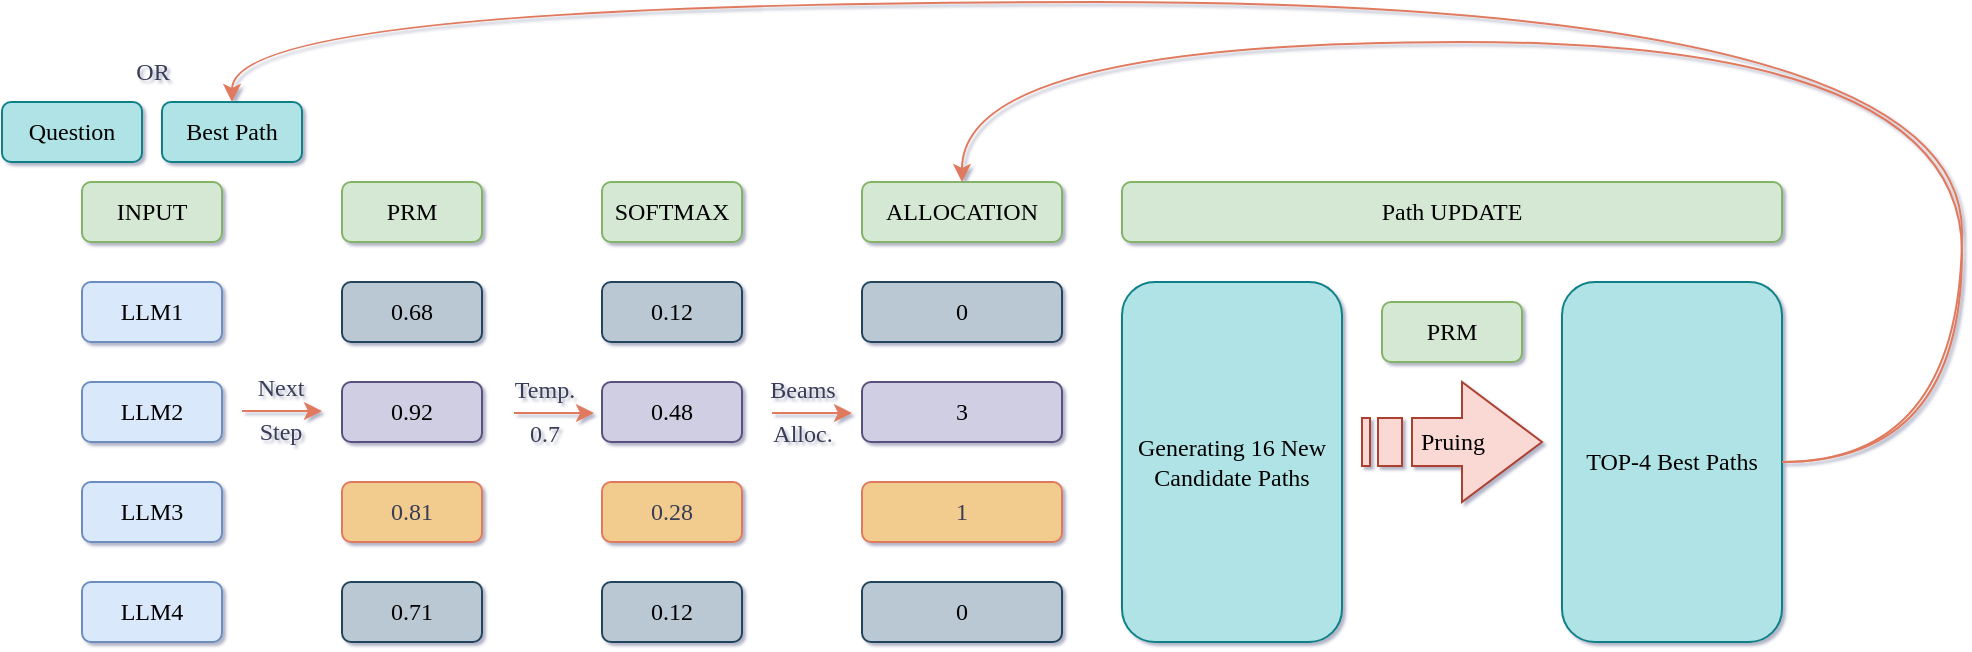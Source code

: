 <mxfile version="28.2.1">
  <diagram name="第 1 页" id="_KsVbUqQZ-v0ALwD6Hyh">
    <mxGraphModel dx="1042" dy="570" grid="1" gridSize="10" guides="1" tooltips="1" connect="1" arrows="1" fold="1" page="1" pageScale="1" pageWidth="827" pageHeight="1169" background="none" math="0" shadow="1">
      <root>
        <mxCell id="0" />
        <mxCell id="1" parent="0" />
        <mxCell id="8DVu6u98NFebpymilXGG-2" value="&lt;font face=&quot;Comic Sans MS&quot;&gt;Best Path&lt;/font&gt;" style="rounded=1;whiteSpace=wrap;html=1;labelBackgroundColor=none;fillColor=#b0e3e6;strokeColor=#0e8088;align=center;verticalAlign=middle;fontFamily=Helvetica;fontSize=12;" vertex="1" parent="1">
          <mxGeometry x="140" y="200" width="70" height="30" as="geometry" />
        </mxCell>
        <mxCell id="8DVu6u98NFebpymilXGG-3" value="&lt;font face=&quot;Comic Sans MS&quot;&gt;Question&lt;/font&gt;" style="rounded=1;whiteSpace=wrap;html=1;labelBackgroundColor=none;fillColor=#b0e3e6;strokeColor=#0e8088;" vertex="1" parent="1">
          <mxGeometry x="60" y="200" width="70" height="30" as="geometry" />
        </mxCell>
        <mxCell id="8DVu6u98NFebpymilXGG-8" value="" style="group" vertex="1" connectable="0" parent="1">
          <mxGeometry x="100" y="240" width="70" height="230" as="geometry" />
        </mxCell>
        <mxCell id="ms_wc8pi5Gnqf6l3Z3Y6-1" value="&lt;font face=&quot;Comic Sans MS&quot;&gt;INPUT&lt;/font&gt;" style="rounded=1;whiteSpace=wrap;html=1;labelBackgroundColor=none;fillColor=#d5e8d4;strokeColor=#82b366;" parent="8DVu6u98NFebpymilXGG-8" vertex="1">
          <mxGeometry width="70" height="30" as="geometry" />
        </mxCell>
        <mxCell id="ms_wc8pi5Gnqf6l3Z3Y6-2" value="&lt;font face=&quot;Comic Sans MS&quot;&gt;LLM1&lt;/font&gt;" style="rounded=1;whiteSpace=wrap;html=1;labelBackgroundColor=none;fillColor=#dae8fc;strokeColor=#6c8ebf;" parent="8DVu6u98NFebpymilXGG-8" vertex="1">
          <mxGeometry y="50" width="70" height="30" as="geometry" />
        </mxCell>
        <mxCell id="ms_wc8pi5Gnqf6l3Z3Y6-3" value="&lt;font face=&quot;Comic Sans MS&quot;&gt;LLM2&lt;/font&gt;" style="rounded=1;whiteSpace=wrap;html=1;labelBackgroundColor=none;fillColor=#dae8fc;strokeColor=#6c8ebf;" parent="8DVu6u98NFebpymilXGG-8" vertex="1">
          <mxGeometry y="100" width="70" height="30" as="geometry" />
        </mxCell>
        <mxCell id="ms_wc8pi5Gnqf6l3Z3Y6-4" value="&lt;font face=&quot;Comic Sans MS&quot;&gt;LLM3&lt;/font&gt;" style="rounded=1;whiteSpace=wrap;html=1;labelBackgroundColor=none;fillColor=#dae8fc;strokeColor=#6c8ebf;" parent="8DVu6u98NFebpymilXGG-8" vertex="1">
          <mxGeometry y="150" width="70" height="30" as="geometry" />
        </mxCell>
        <mxCell id="ms_wc8pi5Gnqf6l3Z3Y6-5" value="&lt;font face=&quot;Comic Sans MS&quot;&gt;LLM4&lt;/font&gt;" style="rounded=1;whiteSpace=wrap;html=1;labelBackgroundColor=none;fillColor=#dae8fc;strokeColor=#6c8ebf;" parent="8DVu6u98NFebpymilXGG-8" vertex="1">
          <mxGeometry y="200" width="70" height="30" as="geometry" />
        </mxCell>
        <mxCell id="8DVu6u98NFebpymilXGG-10" value="" style="group" vertex="1" connectable="0" parent="1">
          <mxGeometry x="360" y="240" width="70" height="230" as="geometry" />
        </mxCell>
        <mxCell id="ms_wc8pi5Gnqf6l3Z3Y6-12" value="&lt;font face=&quot;Comic Sans MS&quot;&gt;SOFTMAX&lt;/font&gt;" style="rounded=1;whiteSpace=wrap;html=1;labelBackgroundColor=none;fillColor=#d5e8d4;strokeColor=#82b366;" parent="8DVu6u98NFebpymilXGG-10" vertex="1">
          <mxGeometry width="70" height="30" as="geometry" />
        </mxCell>
        <mxCell id="ms_wc8pi5Gnqf6l3Z3Y6-13" value="&lt;span style=&quot;font-family: &amp;quot;Comic Sans MS&amp;quot;;&quot;&gt;0.12&lt;/span&gt;" style="rounded=1;whiteSpace=wrap;html=1;labelBackgroundColor=none;fillColor=#bac8d3;strokeColor=#23445d;" parent="8DVu6u98NFebpymilXGG-10" vertex="1">
          <mxGeometry y="50" width="70" height="30" as="geometry" />
        </mxCell>
        <mxCell id="ms_wc8pi5Gnqf6l3Z3Y6-14" value="&lt;font face=&quot;Comic Sans MS&quot;&gt;0.48&lt;/font&gt;" style="rounded=1;whiteSpace=wrap;html=1;labelBackgroundColor=none;fillColor=#d0cee2;strokeColor=#56517e;" parent="8DVu6u98NFebpymilXGG-10" vertex="1">
          <mxGeometry y="100" width="70" height="30" as="geometry" />
        </mxCell>
        <mxCell id="ms_wc8pi5Gnqf6l3Z3Y6-15" value="&lt;font face=&quot;Comic Sans MS&quot;&gt;0.28&lt;/font&gt;" style="rounded=1;whiteSpace=wrap;html=1;labelBackgroundColor=none;fillColor=#F2CC8F;strokeColor=#E07A5F;fontColor=#393C56;" parent="8DVu6u98NFebpymilXGG-10" vertex="1">
          <mxGeometry y="150" width="70" height="30" as="geometry" />
        </mxCell>
        <mxCell id="ms_wc8pi5Gnqf6l3Z3Y6-16" value="&lt;font face=&quot;Comic Sans MS&quot;&gt;0.12&lt;/font&gt;" style="rounded=1;whiteSpace=wrap;html=1;labelBackgroundColor=none;fillColor=#bac8d3;strokeColor=#23445d;" parent="8DVu6u98NFebpymilXGG-10" vertex="1">
          <mxGeometry y="200" width="70" height="30" as="geometry" />
        </mxCell>
        <mxCell id="8DVu6u98NFebpymilXGG-11" value="" style="group" vertex="1" connectable="0" parent="1">
          <mxGeometry x="490" y="240" width="100" height="230" as="geometry" />
        </mxCell>
        <mxCell id="ms_wc8pi5Gnqf6l3Z3Y6-17" value="&lt;font face=&quot;Comic Sans MS&quot;&gt;ALLOCATION&lt;/font&gt;" style="rounded=1;whiteSpace=wrap;html=1;labelBackgroundColor=none;fillColor=#d5e8d4;strokeColor=#82b366;" parent="8DVu6u98NFebpymilXGG-11" vertex="1">
          <mxGeometry width="100" height="30" as="geometry" />
        </mxCell>
        <mxCell id="ms_wc8pi5Gnqf6l3Z3Y6-18" value="&lt;span style=&quot;font-family: &amp;quot;Comic Sans MS&amp;quot;;&quot;&gt;0&lt;/span&gt;" style="rounded=1;whiteSpace=wrap;html=1;labelBackgroundColor=none;fillColor=#bac8d3;strokeColor=#23445d;" parent="8DVu6u98NFebpymilXGG-11" vertex="1">
          <mxGeometry y="50" width="100" height="30" as="geometry" />
        </mxCell>
        <mxCell id="ms_wc8pi5Gnqf6l3Z3Y6-19" value="&lt;font face=&quot;Comic Sans MS&quot;&gt;3&lt;/font&gt;" style="rounded=1;whiteSpace=wrap;html=1;labelBackgroundColor=none;fillColor=#d0cee2;strokeColor=#56517e;" parent="8DVu6u98NFebpymilXGG-11" vertex="1">
          <mxGeometry y="100" width="100" height="30" as="geometry" />
        </mxCell>
        <mxCell id="ms_wc8pi5Gnqf6l3Z3Y6-20" value="&lt;font face=&quot;Comic Sans MS&quot;&gt;1&lt;/font&gt;" style="rounded=1;whiteSpace=wrap;html=1;labelBackgroundColor=none;fillColor=#F2CC8F;strokeColor=#E07A5F;fontColor=#393C56;" parent="8DVu6u98NFebpymilXGG-11" vertex="1">
          <mxGeometry y="150" width="100" height="30" as="geometry" />
        </mxCell>
        <mxCell id="ms_wc8pi5Gnqf6l3Z3Y6-21" value="&lt;font face=&quot;Comic Sans MS&quot;&gt;0&lt;/font&gt;" style="rounded=1;whiteSpace=wrap;html=1;labelBackgroundColor=none;fillColor=#bac8d3;strokeColor=#23445d;" parent="8DVu6u98NFebpymilXGG-11" vertex="1">
          <mxGeometry y="200" width="100" height="30" as="geometry" />
        </mxCell>
        <mxCell id="8DVu6u98NFebpymilXGG-12" value="" style="group" vertex="1" connectable="0" parent="1">
          <mxGeometry x="620" y="240" width="330" height="230" as="geometry" />
        </mxCell>
        <mxCell id="ms_wc8pi5Gnqf6l3Z3Y6-23" value="&lt;font face=&quot;Comic Sans MS&quot;&gt;Path UPDATE&lt;/font&gt;" style="rounded=1;whiteSpace=wrap;html=1;labelBackgroundColor=none;fillColor=#d5e8d4;strokeColor=#82b366;" parent="8DVu6u98NFebpymilXGG-12" vertex="1">
          <mxGeometry width="330" height="30" as="geometry" />
        </mxCell>
        <mxCell id="ms_wc8pi5Gnqf6l3Z3Y6-28" value="&lt;span style=&quot;font-family: &amp;quot;Comic Sans MS&amp;quot;;&quot;&gt;Generating 16 New Candidate Paths&lt;/span&gt;" style="rounded=1;whiteSpace=wrap;html=1;labelBackgroundColor=none;fillColor=#b0e3e6;strokeColor=#0e8088;" parent="8DVu6u98NFebpymilXGG-12" vertex="1">
          <mxGeometry y="50" width="110" height="180" as="geometry" />
        </mxCell>
        <mxCell id="ms_wc8pi5Gnqf6l3Z3Y6-30" value="&lt;font face=&quot;Comic Sans MS&quot;&gt;Pruing&lt;/font&gt;" style="html=1;shadow=0;dashed=0;align=center;verticalAlign=middle;shape=mxgraph.arrows2.stripedArrow;dy=0.6;dx=40;notch=25;rounded=1;labelBackgroundColor=none;fillColor=#fad9d5;strokeColor=#ae4132;" parent="8DVu6u98NFebpymilXGG-12" vertex="1">
          <mxGeometry x="120" y="100" width="90" height="60" as="geometry" />
        </mxCell>
        <mxCell id="8DVu6u98NFebpymilXGG-7" value="&lt;span style=&quot;font-family: &amp;quot;Comic Sans MS&amp;quot;;&quot;&gt;TOP-4 Best Paths&lt;/span&gt;" style="rounded=1;whiteSpace=wrap;html=1;labelBackgroundColor=none;fillColor=#b0e3e6;strokeColor=#0e8088;" vertex="1" parent="8DVu6u98NFebpymilXGG-12">
          <mxGeometry x="220" y="50" width="110" height="180" as="geometry" />
        </mxCell>
        <mxCell id="8DVu6u98NFebpymilXGG-39" value="&lt;font face=&quot;Comic Sans MS&quot;&gt;PRM&lt;/font&gt;" style="rounded=1;whiteSpace=wrap;html=1;labelBackgroundColor=none;fillColor=#d5e8d4;strokeColor=#82b366;flipH=1;flipV=1;" vertex="1" parent="8DVu6u98NFebpymilXGG-12">
          <mxGeometry x="130" y="60" width="70" height="30" as="geometry" />
        </mxCell>
        <mxCell id="8DVu6u98NFebpymilXGG-13" value="" style="group" vertex="1" connectable="0" parent="1">
          <mxGeometry x="230" y="240" width="70" height="230" as="geometry" />
        </mxCell>
        <mxCell id="ms_wc8pi5Gnqf6l3Z3Y6-11" value="&lt;font face=&quot;Comic Sans MS&quot;&gt;0.71&lt;/font&gt;" style="rounded=1;whiteSpace=wrap;html=1;labelBackgroundColor=none;fillColor=#bac8d3;strokeColor=#23445d;flipH=1;flipV=1;" parent="8DVu6u98NFebpymilXGG-13" vertex="1">
          <mxGeometry y="200" width="70" height="30" as="geometry" />
        </mxCell>
        <mxCell id="ms_wc8pi5Gnqf6l3Z3Y6-7" value="&lt;font face=&quot;Comic Sans MS&quot;&gt;PRM&lt;/font&gt;" style="rounded=1;whiteSpace=wrap;html=1;labelBackgroundColor=none;fillColor=#d5e8d4;strokeColor=#82b366;flipH=1;flipV=1;" parent="8DVu6u98NFebpymilXGG-13" vertex="1">
          <mxGeometry width="70" height="30" as="geometry" />
        </mxCell>
        <mxCell id="ms_wc8pi5Gnqf6l3Z3Y6-8" value="&lt;span style=&quot;font-family: &amp;quot;Comic Sans MS&amp;quot;;&quot;&gt;0.68&lt;/span&gt;" style="rounded=1;whiteSpace=wrap;html=1;labelBackgroundColor=none;fillColor=#bac8d3;strokeColor=#23445d;flipH=1;flipV=1;" parent="8DVu6u98NFebpymilXGG-13" vertex="1">
          <mxGeometry y="50" width="70" height="30" as="geometry" />
        </mxCell>
        <mxCell id="ms_wc8pi5Gnqf6l3Z3Y6-9" value="&lt;font face=&quot;Comic Sans MS&quot;&gt;0.92&lt;/font&gt;" style="rounded=1;whiteSpace=wrap;html=1;labelBackgroundColor=none;fillColor=#d0cee2;strokeColor=#56517e;flipH=1;flipV=1;" parent="8DVu6u98NFebpymilXGG-13" vertex="1">
          <mxGeometry y="100" width="70" height="30" as="geometry" />
        </mxCell>
        <mxCell id="ms_wc8pi5Gnqf6l3Z3Y6-10" value="&lt;font face=&quot;Comic Sans MS&quot;&gt;0.81&lt;/font&gt;" style="rounded=1;whiteSpace=wrap;html=1;labelBackgroundColor=none;fillColor=#F2CC8F;strokeColor=#E07A5F;fontColor=#393C56;flipH=1;flipV=1;" parent="8DVu6u98NFebpymilXGG-13" vertex="1">
          <mxGeometry y="150" width="70" height="30" as="geometry" />
        </mxCell>
        <mxCell id="8DVu6u98NFebpymilXGG-14" value="&lt;font face=&quot;Comic Sans MS&quot;&gt;OR&lt;/font&gt;" style="text;html=1;align=center;verticalAlign=middle;resizable=0;points=[];autosize=1;strokeColor=none;fillColor=none;fontColor=#393C56;" vertex="1" parent="1">
          <mxGeometry x="115" y="170" width="40" height="30" as="geometry" />
        </mxCell>
        <mxCell id="8DVu6u98NFebpymilXGG-26" value="" style="endArrow=classic;html=1;rounded=0;strokeColor=#E07A5F;fontColor=#393C56;curved=1;fillColor=#F2CC8F;" edge="1" parent="1">
          <mxGeometry width="50" height="50" relative="1" as="geometry">
            <mxPoint x="180" y="354.5" as="sourcePoint" />
            <mxPoint x="220" y="354.5" as="targetPoint" />
          </mxGeometry>
        </mxCell>
        <mxCell id="8DVu6u98NFebpymilXGG-30" value="&lt;font face=&quot;Comic Sans MS&quot;&gt;Next&lt;/font&gt;" style="text;html=1;align=center;verticalAlign=middle;resizable=0;points=[];autosize=1;strokeColor=none;fillColor=none;fontColor=#393C56;" vertex="1" parent="1">
          <mxGeometry x="174" y="328" width="50" height="30" as="geometry" />
        </mxCell>
        <mxCell id="8DVu6u98NFebpymilXGG-31" value="&lt;font face=&quot;Comic Sans MS&quot;&gt;Step&lt;/font&gt;" style="text;html=1;align=center;verticalAlign=middle;resizable=0;points=[];autosize=1;strokeColor=none;fillColor=none;fontColor=#393C56;" vertex="1" parent="1">
          <mxGeometry x="174" y="350" width="50" height="30" as="geometry" />
        </mxCell>
        <mxCell id="8DVu6u98NFebpymilXGG-32" value="" style="endArrow=classic;html=1;rounded=0;strokeColor=#E07A5F;fontColor=#393C56;curved=1;fillColor=#F2CC8F;" edge="1" parent="1">
          <mxGeometry width="50" height="50" relative="1" as="geometry">
            <mxPoint x="316" y="355.5" as="sourcePoint" />
            <mxPoint x="356" y="355.5" as="targetPoint" />
          </mxGeometry>
        </mxCell>
        <mxCell id="8DVu6u98NFebpymilXGG-33" value="&lt;font face=&quot;Comic Sans MS&quot;&gt;Temp.&lt;/font&gt;" style="text;html=1;align=center;verticalAlign=middle;resizable=0;points=[];autosize=1;strokeColor=none;fillColor=none;fontColor=#393C56;" vertex="1" parent="1">
          <mxGeometry x="301" y="329" width="60" height="30" as="geometry" />
        </mxCell>
        <mxCell id="8DVu6u98NFebpymilXGG-34" value="&lt;font face=&quot;Comic Sans MS&quot;&gt;0.7&lt;/font&gt;" style="text;html=1;align=center;verticalAlign=middle;resizable=0;points=[];autosize=1;strokeColor=none;fillColor=none;fontColor=#393C56;" vertex="1" parent="1">
          <mxGeometry x="311" y="351" width="40" height="30" as="geometry" />
        </mxCell>
        <mxCell id="8DVu6u98NFebpymilXGG-35" value="" style="endArrow=classic;html=1;rounded=0;strokeColor=#E07A5F;fontColor=#393C56;curved=1;fillColor=#F2CC8F;" edge="1" parent="1">
          <mxGeometry width="50" height="50" relative="1" as="geometry">
            <mxPoint x="445" y="355.5" as="sourcePoint" />
            <mxPoint x="485" y="355.5" as="targetPoint" />
          </mxGeometry>
        </mxCell>
        <mxCell id="8DVu6u98NFebpymilXGG-36" value="&lt;font face=&quot;Comic Sans MS&quot;&gt;Beams&lt;/font&gt;" style="text;html=1;align=center;verticalAlign=middle;resizable=0;points=[];autosize=1;strokeColor=none;fillColor=none;fontColor=#393C56;" vertex="1" parent="1">
          <mxGeometry x="430" y="329" width="60" height="30" as="geometry" />
        </mxCell>
        <mxCell id="8DVu6u98NFebpymilXGG-37" value="&lt;font face=&quot;Comic Sans MS&quot;&gt;Alloc.&lt;/font&gt;" style="text;html=1;align=center;verticalAlign=middle;resizable=0;points=[];autosize=1;strokeColor=none;fillColor=none;fontColor=#393C56;" vertex="1" parent="1">
          <mxGeometry x="435" y="351" width="50" height="30" as="geometry" />
        </mxCell>
        <mxCell id="8DVu6u98NFebpymilXGG-38" style="edgeStyle=orthogonalEdgeStyle;curved=1;rounded=0;orthogonalLoop=1;jettySize=auto;html=1;entryX=0.5;entryY=0;entryDx=0;entryDy=0;strokeColor=#E07A5F;fontColor=#393C56;fillColor=#F2CC8F;" edge="1" parent="1" source="8DVu6u98NFebpymilXGG-7" target="8DVu6u98NFebpymilXGG-2">
          <mxGeometry relative="1" as="geometry">
            <Array as="points">
              <mxPoint x="1040" y="380" />
              <mxPoint x="1040" y="150" />
              <mxPoint x="175" y="150" />
            </Array>
          </mxGeometry>
        </mxCell>
        <mxCell id="8DVu6u98NFebpymilXGG-40" style="edgeStyle=orthogonalEdgeStyle;curved=1;rounded=0;orthogonalLoop=1;jettySize=auto;html=1;entryX=0.5;entryY=0;entryDx=0;entryDy=0;strokeColor=#E07A5F;fontColor=#393C56;fillColor=#F2CC8F;" edge="1" parent="1" source="8DVu6u98NFebpymilXGG-7" target="ms_wc8pi5Gnqf6l3Z3Y6-17">
          <mxGeometry relative="1" as="geometry">
            <Array as="points">
              <mxPoint x="1040" y="380" />
              <mxPoint x="1040" y="170" />
              <mxPoint x="540" y="170" />
            </Array>
          </mxGeometry>
        </mxCell>
      </root>
    </mxGraphModel>
  </diagram>
</mxfile>
